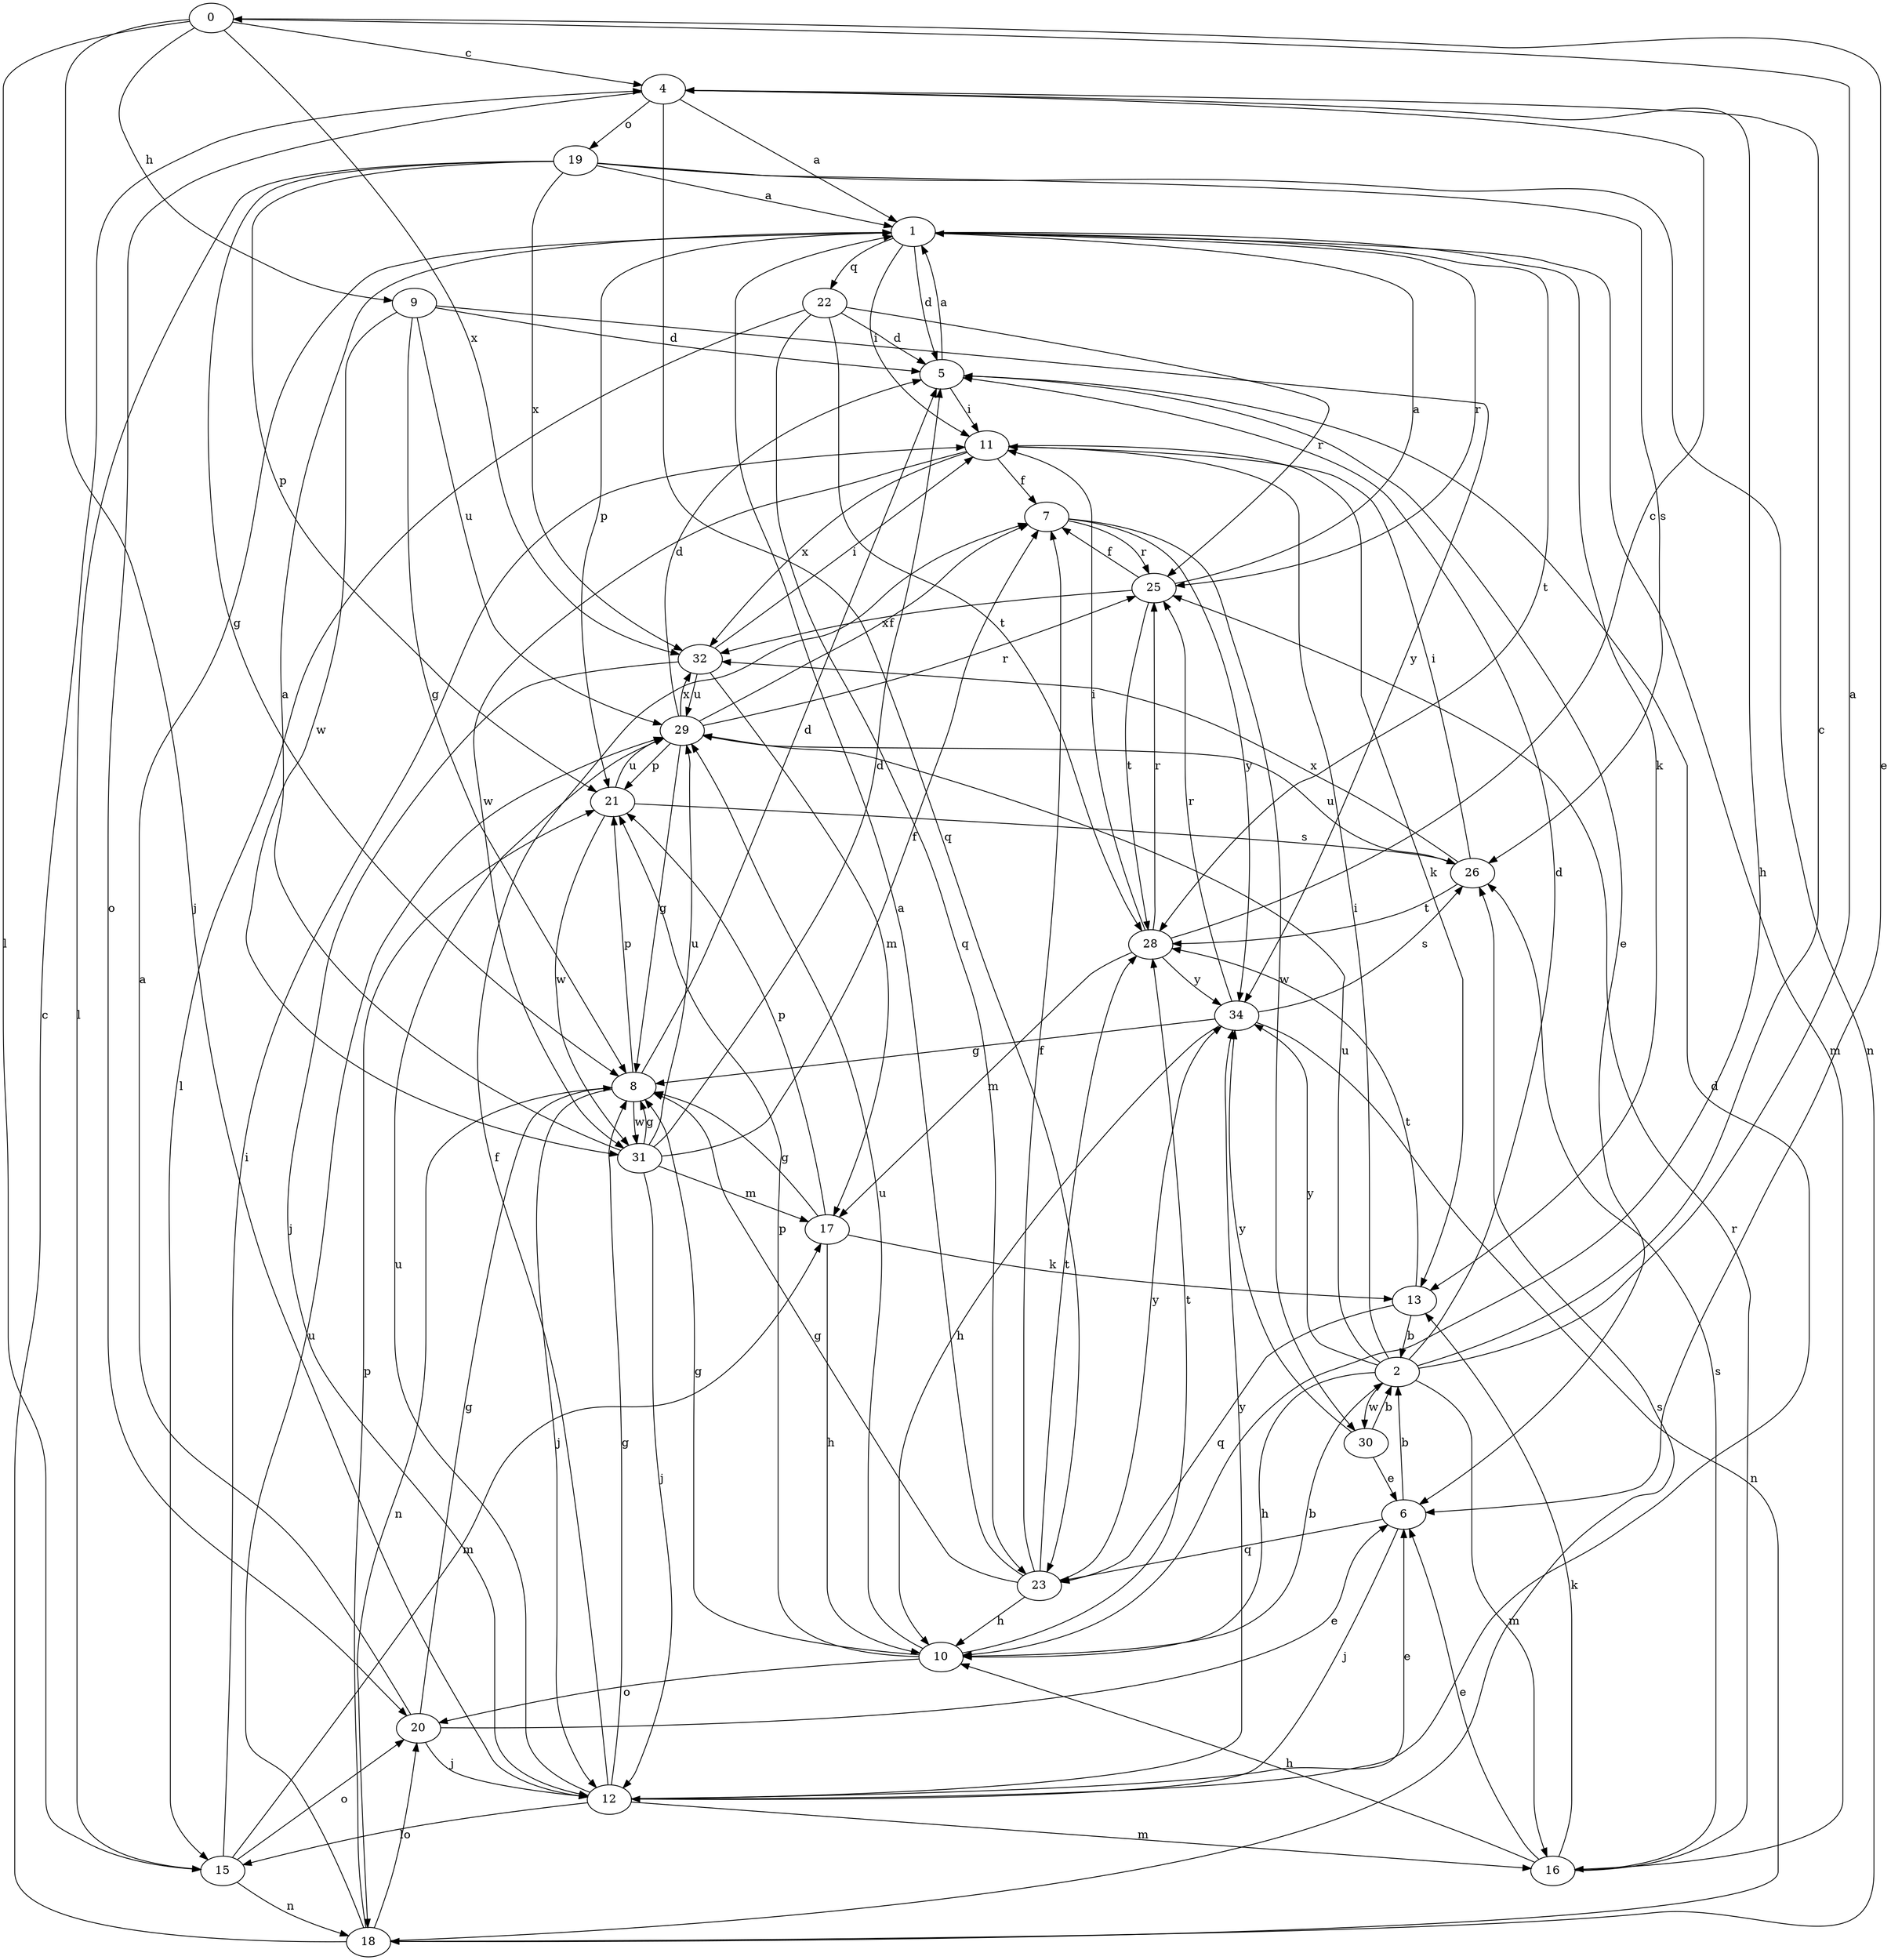 strict digraph  {
0;
1;
2;
4;
5;
6;
7;
8;
9;
10;
11;
12;
13;
15;
16;
17;
18;
19;
20;
21;
22;
23;
25;
26;
28;
29;
30;
31;
32;
34;
0 -> 4  [label=c];
0 -> 6  [label=e];
0 -> 9  [label=h];
0 -> 12  [label=j];
0 -> 15  [label=l];
0 -> 32  [label=x];
1 -> 5  [label=d];
1 -> 11  [label=i];
1 -> 13  [label=k];
1 -> 16  [label=m];
1 -> 21  [label=p];
1 -> 22  [label=q];
1 -> 25  [label=r];
1 -> 28  [label=t];
2 -> 0  [label=a];
2 -> 4  [label=c];
2 -> 5  [label=d];
2 -> 10  [label=h];
2 -> 11  [label=i];
2 -> 16  [label=m];
2 -> 29  [label=u];
2 -> 30  [label=w];
2 -> 34  [label=y];
4 -> 1  [label=a];
4 -> 10  [label=h];
4 -> 19  [label=o];
4 -> 20  [label=o];
4 -> 23  [label=q];
5 -> 1  [label=a];
5 -> 6  [label=e];
5 -> 11  [label=i];
6 -> 2  [label=b];
6 -> 12  [label=j];
6 -> 23  [label=q];
7 -> 25  [label=r];
7 -> 30  [label=w];
7 -> 34  [label=y];
8 -> 5  [label=d];
8 -> 12  [label=j];
8 -> 18  [label=n];
8 -> 21  [label=p];
8 -> 31  [label=w];
9 -> 5  [label=d];
9 -> 8  [label=g];
9 -> 29  [label=u];
9 -> 31  [label=w];
9 -> 34  [label=y];
10 -> 2  [label=b];
10 -> 8  [label=g];
10 -> 20  [label=o];
10 -> 21  [label=p];
10 -> 28  [label=t];
10 -> 29  [label=u];
11 -> 7  [label=f];
11 -> 13  [label=k];
11 -> 31  [label=w];
11 -> 32  [label=x];
12 -> 5  [label=d];
12 -> 6  [label=e];
12 -> 7  [label=f];
12 -> 8  [label=g];
12 -> 15  [label=l];
12 -> 16  [label=m];
12 -> 29  [label=u];
12 -> 34  [label=y];
13 -> 2  [label=b];
13 -> 23  [label=q];
13 -> 28  [label=t];
15 -> 11  [label=i];
15 -> 17  [label=m];
15 -> 18  [label=n];
15 -> 20  [label=o];
16 -> 6  [label=e];
16 -> 10  [label=h];
16 -> 13  [label=k];
16 -> 25  [label=r];
16 -> 26  [label=s];
17 -> 8  [label=g];
17 -> 10  [label=h];
17 -> 13  [label=k];
17 -> 21  [label=p];
18 -> 4  [label=c];
18 -> 20  [label=o];
18 -> 21  [label=p];
18 -> 26  [label=s];
18 -> 29  [label=u];
19 -> 1  [label=a];
19 -> 8  [label=g];
19 -> 15  [label=l];
19 -> 18  [label=n];
19 -> 21  [label=p];
19 -> 26  [label=s];
19 -> 32  [label=x];
20 -> 1  [label=a];
20 -> 6  [label=e];
20 -> 8  [label=g];
20 -> 12  [label=j];
21 -> 26  [label=s];
21 -> 29  [label=u];
21 -> 31  [label=w];
22 -> 5  [label=d];
22 -> 15  [label=l];
22 -> 23  [label=q];
22 -> 25  [label=r];
22 -> 28  [label=t];
23 -> 1  [label=a];
23 -> 7  [label=f];
23 -> 8  [label=g];
23 -> 10  [label=h];
23 -> 28  [label=t];
23 -> 34  [label=y];
25 -> 1  [label=a];
25 -> 7  [label=f];
25 -> 28  [label=t];
25 -> 32  [label=x];
26 -> 11  [label=i];
26 -> 28  [label=t];
26 -> 29  [label=u];
26 -> 32  [label=x];
28 -> 4  [label=c];
28 -> 11  [label=i];
28 -> 17  [label=m];
28 -> 25  [label=r];
28 -> 34  [label=y];
29 -> 5  [label=d];
29 -> 7  [label=f];
29 -> 8  [label=g];
29 -> 21  [label=p];
29 -> 25  [label=r];
29 -> 32  [label=x];
30 -> 2  [label=b];
30 -> 6  [label=e];
30 -> 34  [label=y];
31 -> 1  [label=a];
31 -> 5  [label=d];
31 -> 7  [label=f];
31 -> 8  [label=g];
31 -> 12  [label=j];
31 -> 17  [label=m];
31 -> 29  [label=u];
32 -> 11  [label=i];
32 -> 12  [label=j];
32 -> 17  [label=m];
32 -> 29  [label=u];
34 -> 8  [label=g];
34 -> 10  [label=h];
34 -> 18  [label=n];
34 -> 25  [label=r];
34 -> 26  [label=s];
}
